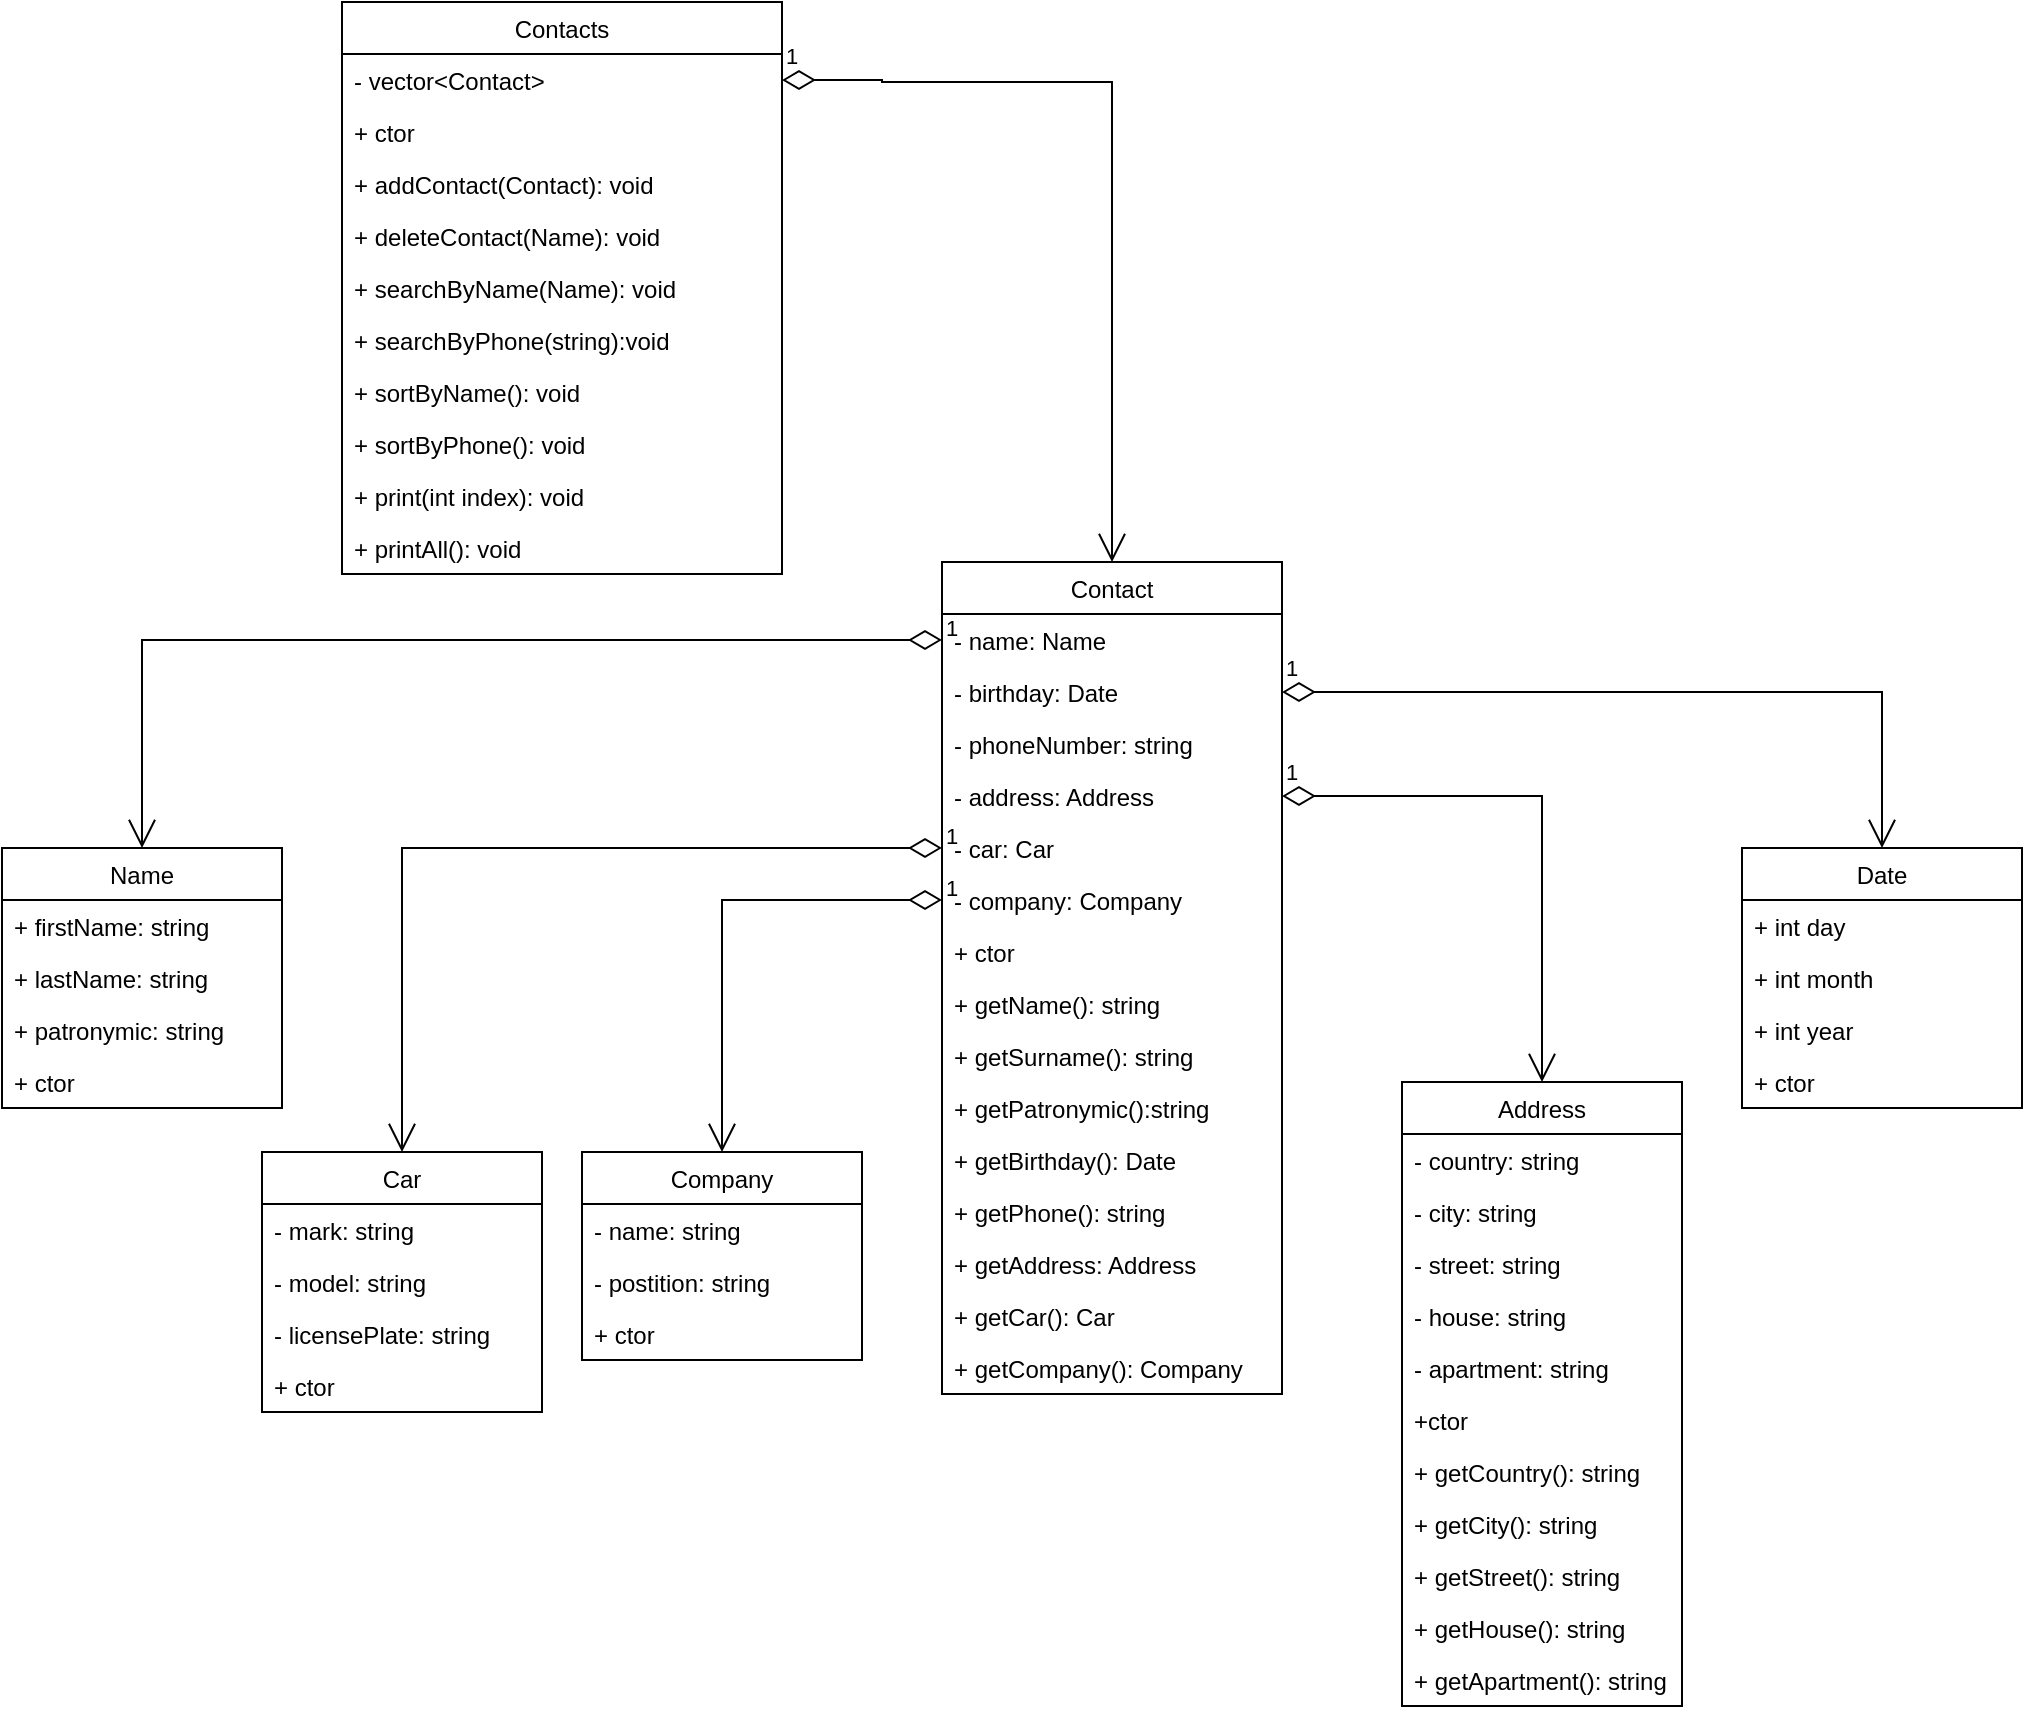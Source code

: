 <mxfile version="17.1.3" type="github">
  <diagram id="p6clEvgOWPRhVivleARb" name="Page-1">
    <mxGraphModel dx="2359" dy="812" grid="1" gridSize="10" guides="1" tooltips="1" connect="1" arrows="1" fold="1" page="1" pageScale="1" pageWidth="827" pageHeight="1169" math="0" shadow="0">
      <root>
        <mxCell id="0" />
        <mxCell id="1" parent="0" />
        <mxCell id="RAwtDlBp8kLaUL_oSU8F-1" value="Contact" style="swimlane;fontStyle=0;childLayout=stackLayout;horizontal=1;startSize=26;fillColor=none;horizontalStack=0;resizeParent=1;resizeParentMax=0;resizeLast=0;collapsible=1;marginBottom=0;" parent="1" vertex="1">
          <mxGeometry x="200" y="290" width="170" height="416" as="geometry" />
        </mxCell>
        <mxCell id="-vvEpRuqlOuoFrfMMsu9-25" value="- name: Name" style="text;strokeColor=none;fillColor=none;align=left;verticalAlign=top;spacingLeft=4;spacingRight=4;overflow=hidden;rotatable=0;points=[[0,0.5],[1,0.5]];portConstraint=eastwest;" vertex="1" parent="RAwtDlBp8kLaUL_oSU8F-1">
          <mxGeometry y="26" width="170" height="26" as="geometry" />
        </mxCell>
        <mxCell id="RAwtDlBp8kLaUL_oSU8F-6" value="- birthday: Date" style="text;strokeColor=none;fillColor=none;align=left;verticalAlign=top;spacingLeft=4;spacingRight=4;overflow=hidden;rotatable=0;points=[[0,0.5],[1,0.5]];portConstraint=eastwest;" parent="RAwtDlBp8kLaUL_oSU8F-1" vertex="1">
          <mxGeometry y="52" width="170" height="26" as="geometry" />
        </mxCell>
        <mxCell id="RAwtDlBp8kLaUL_oSU8F-12" value="- phoneNumber: string" style="text;strokeColor=none;fillColor=none;align=left;verticalAlign=top;spacingLeft=4;spacingRight=4;overflow=hidden;rotatable=0;points=[[0,0.5],[1,0.5]];portConstraint=eastwest;" parent="RAwtDlBp8kLaUL_oSU8F-1" vertex="1">
          <mxGeometry y="78" width="170" height="26" as="geometry" />
        </mxCell>
        <mxCell id="RAwtDlBp8kLaUL_oSU8F-13" value="- address: Address" style="text;strokeColor=none;fillColor=none;align=left;verticalAlign=top;spacingLeft=4;spacingRight=4;overflow=hidden;rotatable=0;points=[[0,0.5],[1,0.5]];portConstraint=eastwest;" parent="RAwtDlBp8kLaUL_oSU8F-1" vertex="1">
          <mxGeometry y="104" width="170" height="26" as="geometry" />
        </mxCell>
        <mxCell id="RAwtDlBp8kLaUL_oSU8F-21" value="- car: Car" style="text;strokeColor=none;fillColor=none;align=left;verticalAlign=top;spacingLeft=4;spacingRight=4;overflow=hidden;rotatable=0;points=[[0,0.5],[1,0.5]];portConstraint=eastwest;" parent="RAwtDlBp8kLaUL_oSU8F-1" vertex="1">
          <mxGeometry y="130" width="170" height="26" as="geometry" />
        </mxCell>
        <mxCell id="RAwtDlBp8kLaUL_oSU8F-22" value="- company: Company" style="text;strokeColor=none;fillColor=none;align=left;verticalAlign=top;spacingLeft=4;spacingRight=4;overflow=hidden;rotatable=0;points=[[0,0.5],[1,0.5]];portConstraint=eastwest;" parent="RAwtDlBp8kLaUL_oSU8F-1" vertex="1">
          <mxGeometry y="156" width="170" height="26" as="geometry" />
        </mxCell>
        <mxCell id="RAwtDlBp8kLaUL_oSU8F-24" value="+ ctor" style="text;strokeColor=none;fillColor=none;align=left;verticalAlign=top;spacingLeft=4;spacingRight=4;overflow=hidden;rotatable=0;points=[[0,0.5],[1,0.5]];portConstraint=eastwest;" parent="RAwtDlBp8kLaUL_oSU8F-1" vertex="1">
          <mxGeometry y="182" width="170" height="26" as="geometry" />
        </mxCell>
        <mxCell id="RAwtDlBp8kLaUL_oSU8F-60" value="+ getName(): string" style="text;strokeColor=none;fillColor=none;align=left;verticalAlign=top;spacingLeft=4;spacingRight=4;overflow=hidden;rotatable=0;points=[[0,0.5],[1,0.5]];portConstraint=eastwest;" parent="RAwtDlBp8kLaUL_oSU8F-1" vertex="1">
          <mxGeometry y="208" width="170" height="26" as="geometry" />
        </mxCell>
        <mxCell id="-vvEpRuqlOuoFrfMMsu9-6" value="+ getSurname(): string" style="text;strokeColor=none;fillColor=none;align=left;verticalAlign=top;spacingLeft=4;spacingRight=4;overflow=hidden;rotatable=0;points=[[0,0.5],[1,0.5]];portConstraint=eastwest;" vertex="1" parent="RAwtDlBp8kLaUL_oSU8F-1">
          <mxGeometry y="234" width="170" height="26" as="geometry" />
        </mxCell>
        <mxCell id="-vvEpRuqlOuoFrfMMsu9-7" value="+ getPatronymic():string " style="text;strokeColor=none;fillColor=none;align=left;verticalAlign=top;spacingLeft=4;spacingRight=4;overflow=hidden;rotatable=0;points=[[0,0.5],[1,0.5]];portConstraint=eastwest;" vertex="1" parent="RAwtDlBp8kLaUL_oSU8F-1">
          <mxGeometry y="260" width="170" height="26" as="geometry" />
        </mxCell>
        <mxCell id="-vvEpRuqlOuoFrfMMsu9-8" value="+ getBirthday(): Date" style="text;strokeColor=none;fillColor=none;align=left;verticalAlign=top;spacingLeft=4;spacingRight=4;overflow=hidden;rotatable=0;points=[[0,0.5],[1,0.5]];portConstraint=eastwest;" vertex="1" parent="RAwtDlBp8kLaUL_oSU8F-1">
          <mxGeometry y="286" width="170" height="26" as="geometry" />
        </mxCell>
        <mxCell id="-vvEpRuqlOuoFrfMMsu9-9" value="+ getPhone(): string" style="text;strokeColor=none;fillColor=none;align=left;verticalAlign=top;spacingLeft=4;spacingRight=4;overflow=hidden;rotatable=0;points=[[0,0.5],[1,0.5]];portConstraint=eastwest;" vertex="1" parent="RAwtDlBp8kLaUL_oSU8F-1">
          <mxGeometry y="312" width="170" height="26" as="geometry" />
        </mxCell>
        <mxCell id="-vvEpRuqlOuoFrfMMsu9-10" value="+ getAddress: Address" style="text;strokeColor=none;fillColor=none;align=left;verticalAlign=top;spacingLeft=4;spacingRight=4;overflow=hidden;rotatable=0;points=[[0,0.5],[1,0.5]];portConstraint=eastwest;" vertex="1" parent="RAwtDlBp8kLaUL_oSU8F-1">
          <mxGeometry y="338" width="170" height="26" as="geometry" />
        </mxCell>
        <mxCell id="-vvEpRuqlOuoFrfMMsu9-17" value="+ getCar(): Car" style="text;strokeColor=none;fillColor=none;align=left;verticalAlign=top;spacingLeft=4;spacingRight=4;overflow=hidden;rotatable=0;points=[[0,0.5],[1,0.5]];portConstraint=eastwest;" vertex="1" parent="RAwtDlBp8kLaUL_oSU8F-1">
          <mxGeometry y="364" width="170" height="26" as="geometry" />
        </mxCell>
        <mxCell id="-vvEpRuqlOuoFrfMMsu9-18" value="+ getCompany(): Company" style="text;strokeColor=none;fillColor=none;align=left;verticalAlign=top;spacingLeft=4;spacingRight=4;overflow=hidden;rotatable=0;points=[[0,0.5],[1,0.5]];portConstraint=eastwest;" vertex="1" parent="RAwtDlBp8kLaUL_oSU8F-1">
          <mxGeometry y="390" width="170" height="26" as="geometry" />
        </mxCell>
        <mxCell id="RAwtDlBp8kLaUL_oSU8F-25" value="Address" style="swimlane;fontStyle=0;childLayout=stackLayout;horizontal=1;startSize=26;fillColor=none;horizontalStack=0;resizeParent=1;resizeParentMax=0;resizeLast=0;collapsible=1;marginBottom=0;" parent="1" vertex="1">
          <mxGeometry x="430" y="550" width="140" height="312" as="geometry" />
        </mxCell>
        <mxCell id="RAwtDlBp8kLaUL_oSU8F-27" value="- country: string" style="text;strokeColor=none;fillColor=none;align=left;verticalAlign=top;spacingLeft=4;spacingRight=4;overflow=hidden;rotatable=0;points=[[0,0.5],[1,0.5]];portConstraint=eastwest;" parent="RAwtDlBp8kLaUL_oSU8F-25" vertex="1">
          <mxGeometry y="26" width="140" height="26" as="geometry" />
        </mxCell>
        <mxCell id="RAwtDlBp8kLaUL_oSU8F-28" value="- city: string" style="text;strokeColor=none;fillColor=none;align=left;verticalAlign=top;spacingLeft=4;spacingRight=4;overflow=hidden;rotatable=0;points=[[0,0.5],[1,0.5]];portConstraint=eastwest;" parent="RAwtDlBp8kLaUL_oSU8F-25" vertex="1">
          <mxGeometry y="52" width="140" height="26" as="geometry" />
        </mxCell>
        <mxCell id="RAwtDlBp8kLaUL_oSU8F-29" value="- street: string" style="text;strokeColor=none;fillColor=none;align=left;verticalAlign=top;spacingLeft=4;spacingRight=4;overflow=hidden;rotatable=0;points=[[0,0.5],[1,0.5]];portConstraint=eastwest;" parent="RAwtDlBp8kLaUL_oSU8F-25" vertex="1">
          <mxGeometry y="78" width="140" height="26" as="geometry" />
        </mxCell>
        <mxCell id="RAwtDlBp8kLaUL_oSU8F-30" value="- house: string" style="text;strokeColor=none;fillColor=none;align=left;verticalAlign=top;spacingLeft=4;spacingRight=4;overflow=hidden;rotatable=0;points=[[0,0.5],[1,0.5]];portConstraint=eastwest;" parent="RAwtDlBp8kLaUL_oSU8F-25" vertex="1">
          <mxGeometry y="104" width="140" height="26" as="geometry" />
        </mxCell>
        <mxCell id="RAwtDlBp8kLaUL_oSU8F-31" value="- apartment: string" style="text;strokeColor=none;fillColor=none;align=left;verticalAlign=top;spacingLeft=4;spacingRight=4;overflow=hidden;rotatable=0;points=[[0,0.5],[1,0.5]];portConstraint=eastwest;" parent="RAwtDlBp8kLaUL_oSU8F-25" vertex="1">
          <mxGeometry y="130" width="140" height="26" as="geometry" />
        </mxCell>
        <mxCell id="RAwtDlBp8kLaUL_oSU8F-38" value="+ctor" style="text;strokeColor=none;fillColor=none;align=left;verticalAlign=top;spacingLeft=4;spacingRight=4;overflow=hidden;rotatable=0;points=[[0,0.5],[1,0.5]];portConstraint=eastwest;" parent="RAwtDlBp8kLaUL_oSU8F-25" vertex="1">
          <mxGeometry y="156" width="140" height="26" as="geometry" />
        </mxCell>
        <mxCell id="RAwtDlBp8kLaUL_oSU8F-39" value="+ getCountry(): string" style="text;strokeColor=none;fillColor=none;align=left;verticalAlign=top;spacingLeft=4;spacingRight=4;overflow=hidden;rotatable=0;points=[[0,0.5],[1,0.5]];portConstraint=eastwest;" parent="RAwtDlBp8kLaUL_oSU8F-25" vertex="1">
          <mxGeometry y="182" width="140" height="26" as="geometry" />
        </mxCell>
        <mxCell id="RAwtDlBp8kLaUL_oSU8F-43" value="+ getCity(): string" style="text;strokeColor=none;fillColor=none;align=left;verticalAlign=top;spacingLeft=4;spacingRight=4;overflow=hidden;rotatable=0;points=[[0,0.5],[1,0.5]];portConstraint=eastwest;" parent="RAwtDlBp8kLaUL_oSU8F-25" vertex="1">
          <mxGeometry y="208" width="140" height="26" as="geometry" />
        </mxCell>
        <mxCell id="RAwtDlBp8kLaUL_oSU8F-40" value="+ getStreet(): string" style="text;strokeColor=none;fillColor=none;align=left;verticalAlign=top;spacingLeft=4;spacingRight=4;overflow=hidden;rotatable=0;points=[[0,0.5],[1,0.5]];portConstraint=eastwest;" parent="RAwtDlBp8kLaUL_oSU8F-25" vertex="1">
          <mxGeometry y="234" width="140" height="26" as="geometry" />
        </mxCell>
        <mxCell id="RAwtDlBp8kLaUL_oSU8F-41" value="+ getHouse(): string" style="text;strokeColor=none;fillColor=none;align=left;verticalAlign=top;spacingLeft=4;spacingRight=4;overflow=hidden;rotatable=0;points=[[0,0.5],[1,0.5]];portConstraint=eastwest;" parent="RAwtDlBp8kLaUL_oSU8F-25" vertex="1">
          <mxGeometry y="260" width="140" height="26" as="geometry" />
        </mxCell>
        <mxCell id="RAwtDlBp8kLaUL_oSU8F-42" value="+ getApartment(): string" style="text;strokeColor=none;fillColor=none;align=left;verticalAlign=top;spacingLeft=4;spacingRight=4;overflow=hidden;rotatable=0;points=[[0,0.5],[1,0.5]];portConstraint=eastwest;" parent="RAwtDlBp8kLaUL_oSU8F-25" vertex="1">
          <mxGeometry y="286" width="140" height="26" as="geometry" />
        </mxCell>
        <mxCell id="RAwtDlBp8kLaUL_oSU8F-45" value="1" style="endArrow=open;html=1;endSize=12;startArrow=diamondThin;startSize=14;startFill=0;edgeStyle=orthogonalEdgeStyle;align=left;verticalAlign=bottom;rounded=0;exitX=1;exitY=0.5;exitDx=0;exitDy=0;entryX=0.5;entryY=0;entryDx=0;entryDy=0;" parent="1" source="RAwtDlBp8kLaUL_oSU8F-13" target="RAwtDlBp8kLaUL_oSU8F-25" edge="1">
          <mxGeometry x="-1" y="3" relative="1" as="geometry">
            <mxPoint x="250" y="780" as="sourcePoint" />
            <mxPoint x="410" y="780" as="targetPoint" />
          </mxGeometry>
        </mxCell>
        <mxCell id="RAwtDlBp8kLaUL_oSU8F-46" value="Car" style="swimlane;fontStyle=0;childLayout=stackLayout;horizontal=1;startSize=26;fillColor=none;horizontalStack=0;resizeParent=1;resizeParentMax=0;resizeLast=0;collapsible=1;marginBottom=0;" parent="1" vertex="1">
          <mxGeometry x="-140" y="585" width="140" height="130" as="geometry" />
        </mxCell>
        <mxCell id="RAwtDlBp8kLaUL_oSU8F-47" value="- mark: string" style="text;strokeColor=none;fillColor=none;align=left;verticalAlign=top;spacingLeft=4;spacingRight=4;overflow=hidden;rotatable=0;points=[[0,0.5],[1,0.5]];portConstraint=eastwest;" parent="RAwtDlBp8kLaUL_oSU8F-46" vertex="1">
          <mxGeometry y="26" width="140" height="26" as="geometry" />
        </mxCell>
        <mxCell id="RAwtDlBp8kLaUL_oSU8F-48" value="- model: string" style="text;strokeColor=none;fillColor=none;align=left;verticalAlign=top;spacingLeft=4;spacingRight=4;overflow=hidden;rotatable=0;points=[[0,0.5],[1,0.5]];portConstraint=eastwest;" parent="RAwtDlBp8kLaUL_oSU8F-46" vertex="1">
          <mxGeometry y="52" width="140" height="26" as="geometry" />
        </mxCell>
        <mxCell id="RAwtDlBp8kLaUL_oSU8F-49" value="- licensePlate: string" style="text;strokeColor=none;fillColor=none;align=left;verticalAlign=top;spacingLeft=4;spacingRight=4;overflow=hidden;rotatable=0;points=[[0,0.5],[1,0.5]];portConstraint=eastwest;" parent="RAwtDlBp8kLaUL_oSU8F-46" vertex="1">
          <mxGeometry y="78" width="140" height="26" as="geometry" />
        </mxCell>
        <mxCell id="RAwtDlBp8kLaUL_oSU8F-50" value="+ ctor" style="text;strokeColor=none;fillColor=none;align=left;verticalAlign=top;spacingLeft=4;spacingRight=4;overflow=hidden;rotatable=0;points=[[0,0.5],[1,0.5]];portConstraint=eastwest;" parent="RAwtDlBp8kLaUL_oSU8F-46" vertex="1">
          <mxGeometry y="104" width="140" height="26" as="geometry" />
        </mxCell>
        <mxCell id="RAwtDlBp8kLaUL_oSU8F-54" value="1" style="endArrow=open;html=1;endSize=12;startArrow=diamondThin;startSize=14;startFill=0;edgeStyle=orthogonalEdgeStyle;align=left;verticalAlign=bottom;rounded=0;exitX=0;exitY=0.5;exitDx=0;exitDy=0;entryX=0.5;entryY=0;entryDx=0;entryDy=0;" parent="1" source="RAwtDlBp8kLaUL_oSU8F-21" target="RAwtDlBp8kLaUL_oSU8F-46" edge="1">
          <mxGeometry x="-1" y="3" relative="1" as="geometry">
            <mxPoint x="140" y="790" as="sourcePoint" />
            <mxPoint x="300" y="790" as="targetPoint" />
          </mxGeometry>
        </mxCell>
        <mxCell id="RAwtDlBp8kLaUL_oSU8F-55" value="Company" style="swimlane;fontStyle=0;childLayout=stackLayout;horizontal=1;startSize=26;fillColor=none;horizontalStack=0;resizeParent=1;resizeParentMax=0;resizeLast=0;collapsible=1;marginBottom=0;" parent="1" vertex="1">
          <mxGeometry x="20" y="585" width="140" height="104" as="geometry" />
        </mxCell>
        <mxCell id="RAwtDlBp8kLaUL_oSU8F-56" value="- name: string" style="text;strokeColor=none;fillColor=none;align=left;verticalAlign=top;spacingLeft=4;spacingRight=4;overflow=hidden;rotatable=0;points=[[0,0.5],[1,0.5]];portConstraint=eastwest;" parent="RAwtDlBp8kLaUL_oSU8F-55" vertex="1">
          <mxGeometry y="26" width="140" height="26" as="geometry" />
        </mxCell>
        <mxCell id="RAwtDlBp8kLaUL_oSU8F-57" value="- postition: string" style="text;strokeColor=none;fillColor=none;align=left;verticalAlign=top;spacingLeft=4;spacingRight=4;overflow=hidden;rotatable=0;points=[[0,0.5],[1,0.5]];portConstraint=eastwest;" parent="RAwtDlBp8kLaUL_oSU8F-55" vertex="1">
          <mxGeometry y="52" width="140" height="26" as="geometry" />
        </mxCell>
        <mxCell id="-vvEpRuqlOuoFrfMMsu9-34" value="+ ctor" style="text;strokeColor=none;fillColor=none;align=left;verticalAlign=top;spacingLeft=4;spacingRight=4;overflow=hidden;rotatable=0;points=[[0,0.5],[1,0.5]];portConstraint=eastwest;" vertex="1" parent="RAwtDlBp8kLaUL_oSU8F-55">
          <mxGeometry y="78" width="140" height="26" as="geometry" />
        </mxCell>
        <mxCell id="RAwtDlBp8kLaUL_oSU8F-59" value="1" style="endArrow=open;html=1;endSize=12;startArrow=diamondThin;startSize=14;startFill=0;edgeStyle=orthogonalEdgeStyle;align=left;verticalAlign=bottom;rounded=0;exitX=0;exitY=0.5;exitDx=0;exitDy=0;entryX=0.5;entryY=0;entryDx=0;entryDy=0;" parent="1" source="RAwtDlBp8kLaUL_oSU8F-22" target="RAwtDlBp8kLaUL_oSU8F-55" edge="1">
          <mxGeometry x="-1" y="3" relative="1" as="geometry">
            <mxPoint x="100" y="780" as="sourcePoint" />
            <mxPoint x="260" y="780" as="targetPoint" />
          </mxGeometry>
        </mxCell>
        <mxCell id="-vvEpRuqlOuoFrfMMsu9-11" value="Date" style="swimlane;fontStyle=0;childLayout=stackLayout;horizontal=1;startSize=26;fillColor=none;horizontalStack=0;resizeParent=1;resizeParentMax=0;resizeLast=0;collapsible=1;marginBottom=0;" vertex="1" parent="1">
          <mxGeometry x="600" y="433" width="140" height="130" as="geometry" />
        </mxCell>
        <mxCell id="-vvEpRuqlOuoFrfMMsu9-12" value="+ int day" style="text;strokeColor=none;fillColor=none;align=left;verticalAlign=top;spacingLeft=4;spacingRight=4;overflow=hidden;rotatable=0;points=[[0,0.5],[1,0.5]];portConstraint=eastwest;" vertex="1" parent="-vvEpRuqlOuoFrfMMsu9-11">
          <mxGeometry y="26" width="140" height="26" as="geometry" />
        </mxCell>
        <mxCell id="-vvEpRuqlOuoFrfMMsu9-13" value="+ int month" style="text;strokeColor=none;fillColor=none;align=left;verticalAlign=top;spacingLeft=4;spacingRight=4;overflow=hidden;rotatable=0;points=[[0,0.5],[1,0.5]];portConstraint=eastwest;" vertex="1" parent="-vvEpRuqlOuoFrfMMsu9-11">
          <mxGeometry y="52" width="140" height="26" as="geometry" />
        </mxCell>
        <mxCell id="-vvEpRuqlOuoFrfMMsu9-14" value="+ int year" style="text;strokeColor=none;fillColor=none;align=left;verticalAlign=top;spacingLeft=4;spacingRight=4;overflow=hidden;rotatable=0;points=[[0,0.5],[1,0.5]];portConstraint=eastwest;" vertex="1" parent="-vvEpRuqlOuoFrfMMsu9-11">
          <mxGeometry y="78" width="140" height="26" as="geometry" />
        </mxCell>
        <mxCell id="-vvEpRuqlOuoFrfMMsu9-15" value="+ ctor" style="text;strokeColor=none;fillColor=none;align=left;verticalAlign=top;spacingLeft=4;spacingRight=4;overflow=hidden;rotatable=0;points=[[0,0.5],[1,0.5]];portConstraint=eastwest;" vertex="1" parent="-vvEpRuqlOuoFrfMMsu9-11">
          <mxGeometry y="104" width="140" height="26" as="geometry" />
        </mxCell>
        <mxCell id="-vvEpRuqlOuoFrfMMsu9-19" value="1" style="endArrow=open;html=1;endSize=12;startArrow=diamondThin;startSize=14;startFill=0;edgeStyle=orthogonalEdgeStyle;align=left;verticalAlign=bottom;rounded=0;exitX=1;exitY=0.5;exitDx=0;exitDy=0;entryX=0.5;entryY=0;entryDx=0;entryDy=0;" edge="1" parent="1" source="RAwtDlBp8kLaUL_oSU8F-6" target="-vvEpRuqlOuoFrfMMsu9-11">
          <mxGeometry x="-1" y="3" relative="1" as="geometry">
            <mxPoint x="390" y="540" as="sourcePoint" />
            <mxPoint x="550" y="540" as="targetPoint" />
          </mxGeometry>
        </mxCell>
        <mxCell id="-vvEpRuqlOuoFrfMMsu9-20" value="Contacts" style="swimlane;fontStyle=0;childLayout=stackLayout;horizontal=1;startSize=26;fillColor=none;horizontalStack=0;resizeParent=1;resizeParentMax=0;resizeLast=0;collapsible=1;marginBottom=0;" vertex="1" parent="1">
          <mxGeometry x="-100" y="10" width="220" height="286" as="geometry" />
        </mxCell>
        <mxCell id="-vvEpRuqlOuoFrfMMsu9-21" value="- vector&lt;Contact&gt;" style="text;strokeColor=none;fillColor=none;align=left;verticalAlign=top;spacingLeft=4;spacingRight=4;overflow=hidden;rotatable=0;points=[[0,0.5],[1,0.5]];portConstraint=eastwest;" vertex="1" parent="-vvEpRuqlOuoFrfMMsu9-20">
          <mxGeometry y="26" width="220" height="26" as="geometry" />
        </mxCell>
        <mxCell id="-vvEpRuqlOuoFrfMMsu9-23" value="+ ctor" style="text;strokeColor=none;fillColor=none;align=left;verticalAlign=top;spacingLeft=4;spacingRight=4;overflow=hidden;rotatable=0;points=[[0,0.5],[1,0.5]];portConstraint=eastwest;" vertex="1" parent="-vvEpRuqlOuoFrfMMsu9-20">
          <mxGeometry y="52" width="220" height="26" as="geometry" />
        </mxCell>
        <mxCell id="-vvEpRuqlOuoFrfMMsu9-24" value="+ addContact(Contact): void" style="text;strokeColor=none;fillColor=none;align=left;verticalAlign=top;spacingLeft=4;spacingRight=4;overflow=hidden;rotatable=0;points=[[0,0.5],[1,0.5]];portConstraint=eastwest;" vertex="1" parent="-vvEpRuqlOuoFrfMMsu9-20">
          <mxGeometry y="78" width="220" height="26" as="geometry" />
        </mxCell>
        <mxCell id="-vvEpRuqlOuoFrfMMsu9-26" value="+ deleteContact(Name): void" style="text;strokeColor=none;fillColor=none;align=left;verticalAlign=top;spacingLeft=4;spacingRight=4;overflow=hidden;rotatable=0;points=[[0,0.5],[1,0.5]];portConstraint=eastwest;" vertex="1" parent="-vvEpRuqlOuoFrfMMsu9-20">
          <mxGeometry y="104" width="220" height="26" as="geometry" />
        </mxCell>
        <mxCell id="-vvEpRuqlOuoFrfMMsu9-32" value="+ searchByName(Name): void" style="text;strokeColor=none;fillColor=none;align=left;verticalAlign=top;spacingLeft=4;spacingRight=4;overflow=hidden;rotatable=0;points=[[0,0.5],[1,0.5]];portConstraint=eastwest;" vertex="1" parent="-vvEpRuqlOuoFrfMMsu9-20">
          <mxGeometry y="130" width="220" height="26" as="geometry" />
        </mxCell>
        <mxCell id="-vvEpRuqlOuoFrfMMsu9-35" value="+ searchByPhone(string):void" style="text;strokeColor=none;fillColor=none;align=left;verticalAlign=top;spacingLeft=4;spacingRight=4;overflow=hidden;rotatable=0;points=[[0,0.5],[1,0.5]];portConstraint=eastwest;" vertex="1" parent="-vvEpRuqlOuoFrfMMsu9-20">
          <mxGeometry y="156" width="220" height="26" as="geometry" />
        </mxCell>
        <mxCell id="-vvEpRuqlOuoFrfMMsu9-36" value="+ sortByName(): void" style="text;strokeColor=none;fillColor=none;align=left;verticalAlign=top;spacingLeft=4;spacingRight=4;overflow=hidden;rotatable=0;points=[[0,0.5],[1,0.5]];portConstraint=eastwest;" vertex="1" parent="-vvEpRuqlOuoFrfMMsu9-20">
          <mxGeometry y="182" width="220" height="26" as="geometry" />
        </mxCell>
        <mxCell id="-vvEpRuqlOuoFrfMMsu9-37" value="+ sortByPhone(): void" style="text;strokeColor=none;fillColor=none;align=left;verticalAlign=top;spacingLeft=4;spacingRight=4;overflow=hidden;rotatable=0;points=[[0,0.5],[1,0.5]];portConstraint=eastwest;" vertex="1" parent="-vvEpRuqlOuoFrfMMsu9-20">
          <mxGeometry y="208" width="220" height="26" as="geometry" />
        </mxCell>
        <mxCell id="-vvEpRuqlOuoFrfMMsu9-38" value="+ print(int index): void" style="text;strokeColor=none;fillColor=none;align=left;verticalAlign=top;spacingLeft=4;spacingRight=4;overflow=hidden;rotatable=0;points=[[0,0.5],[1,0.5]];portConstraint=eastwest;" vertex="1" parent="-vvEpRuqlOuoFrfMMsu9-20">
          <mxGeometry y="234" width="220" height="26" as="geometry" />
        </mxCell>
        <mxCell id="-vvEpRuqlOuoFrfMMsu9-39" value="+ printAll(): void" style="text;strokeColor=none;fillColor=none;align=left;verticalAlign=top;spacingLeft=4;spacingRight=4;overflow=hidden;rotatable=0;points=[[0,0.5],[1,0.5]];portConstraint=eastwest;" vertex="1" parent="-vvEpRuqlOuoFrfMMsu9-20">
          <mxGeometry y="260" width="220" height="26" as="geometry" />
        </mxCell>
        <mxCell id="-vvEpRuqlOuoFrfMMsu9-27" value="Name" style="swimlane;fontStyle=0;childLayout=stackLayout;horizontal=1;startSize=26;fillColor=none;horizontalStack=0;resizeParent=1;resizeParentMax=0;resizeLast=0;collapsible=1;marginBottom=0;" vertex="1" parent="1">
          <mxGeometry x="-270" y="433" width="140" height="130" as="geometry" />
        </mxCell>
        <mxCell id="-vvEpRuqlOuoFrfMMsu9-28" value="+ firstName: string" style="text;strokeColor=none;fillColor=none;align=left;verticalAlign=top;spacingLeft=4;spacingRight=4;overflow=hidden;rotatable=0;points=[[0,0.5],[1,0.5]];portConstraint=eastwest;" vertex="1" parent="-vvEpRuqlOuoFrfMMsu9-27">
          <mxGeometry y="26" width="140" height="26" as="geometry" />
        </mxCell>
        <mxCell id="-vvEpRuqlOuoFrfMMsu9-29" value="+ lastName: string" style="text;strokeColor=none;fillColor=none;align=left;verticalAlign=top;spacingLeft=4;spacingRight=4;overflow=hidden;rotatable=0;points=[[0,0.5],[1,0.5]];portConstraint=eastwest;" vertex="1" parent="-vvEpRuqlOuoFrfMMsu9-27">
          <mxGeometry y="52" width="140" height="26" as="geometry" />
        </mxCell>
        <mxCell id="-vvEpRuqlOuoFrfMMsu9-30" value="+ patronymic: string" style="text;strokeColor=none;fillColor=none;align=left;verticalAlign=top;spacingLeft=4;spacingRight=4;overflow=hidden;rotatable=0;points=[[0,0.5],[1,0.5]];portConstraint=eastwest;" vertex="1" parent="-vvEpRuqlOuoFrfMMsu9-27">
          <mxGeometry y="78" width="140" height="26" as="geometry" />
        </mxCell>
        <mxCell id="-vvEpRuqlOuoFrfMMsu9-33" value="+ ctor" style="text;strokeColor=none;fillColor=none;align=left;verticalAlign=top;spacingLeft=4;spacingRight=4;overflow=hidden;rotatable=0;points=[[0,0.5],[1,0.5]];portConstraint=eastwest;" vertex="1" parent="-vvEpRuqlOuoFrfMMsu9-27">
          <mxGeometry y="104" width="140" height="26" as="geometry" />
        </mxCell>
        <mxCell id="-vvEpRuqlOuoFrfMMsu9-31" value="1" style="endArrow=open;html=1;endSize=12;startArrow=diamondThin;startSize=14;startFill=0;edgeStyle=orthogonalEdgeStyle;align=left;verticalAlign=bottom;rounded=0;exitX=0;exitY=0.5;exitDx=0;exitDy=0;entryX=0.5;entryY=0;entryDx=0;entryDy=0;" edge="1" parent="1" source="-vvEpRuqlOuoFrfMMsu9-25" target="-vvEpRuqlOuoFrfMMsu9-27">
          <mxGeometry x="-1" y="3" relative="1" as="geometry">
            <mxPoint x="240" y="430" as="sourcePoint" />
            <mxPoint x="400" y="430" as="targetPoint" />
          </mxGeometry>
        </mxCell>
        <mxCell id="-vvEpRuqlOuoFrfMMsu9-40" value="1" style="endArrow=open;html=1;endSize=12;startArrow=diamondThin;startSize=14;startFill=0;edgeStyle=orthogonalEdgeStyle;align=left;verticalAlign=bottom;rounded=0;exitX=1;exitY=0.5;exitDx=0;exitDy=0;entryX=0.5;entryY=0;entryDx=0;entryDy=0;" edge="1" parent="1" source="-vvEpRuqlOuoFrfMMsu9-21" target="RAwtDlBp8kLaUL_oSU8F-1">
          <mxGeometry x="-1" y="3" relative="1" as="geometry">
            <mxPoint x="250" y="350" as="sourcePoint" />
            <mxPoint x="410" y="350" as="targetPoint" />
            <Array as="points">
              <mxPoint x="170" y="49" />
              <mxPoint x="285" y="50" />
            </Array>
          </mxGeometry>
        </mxCell>
      </root>
    </mxGraphModel>
  </diagram>
</mxfile>
